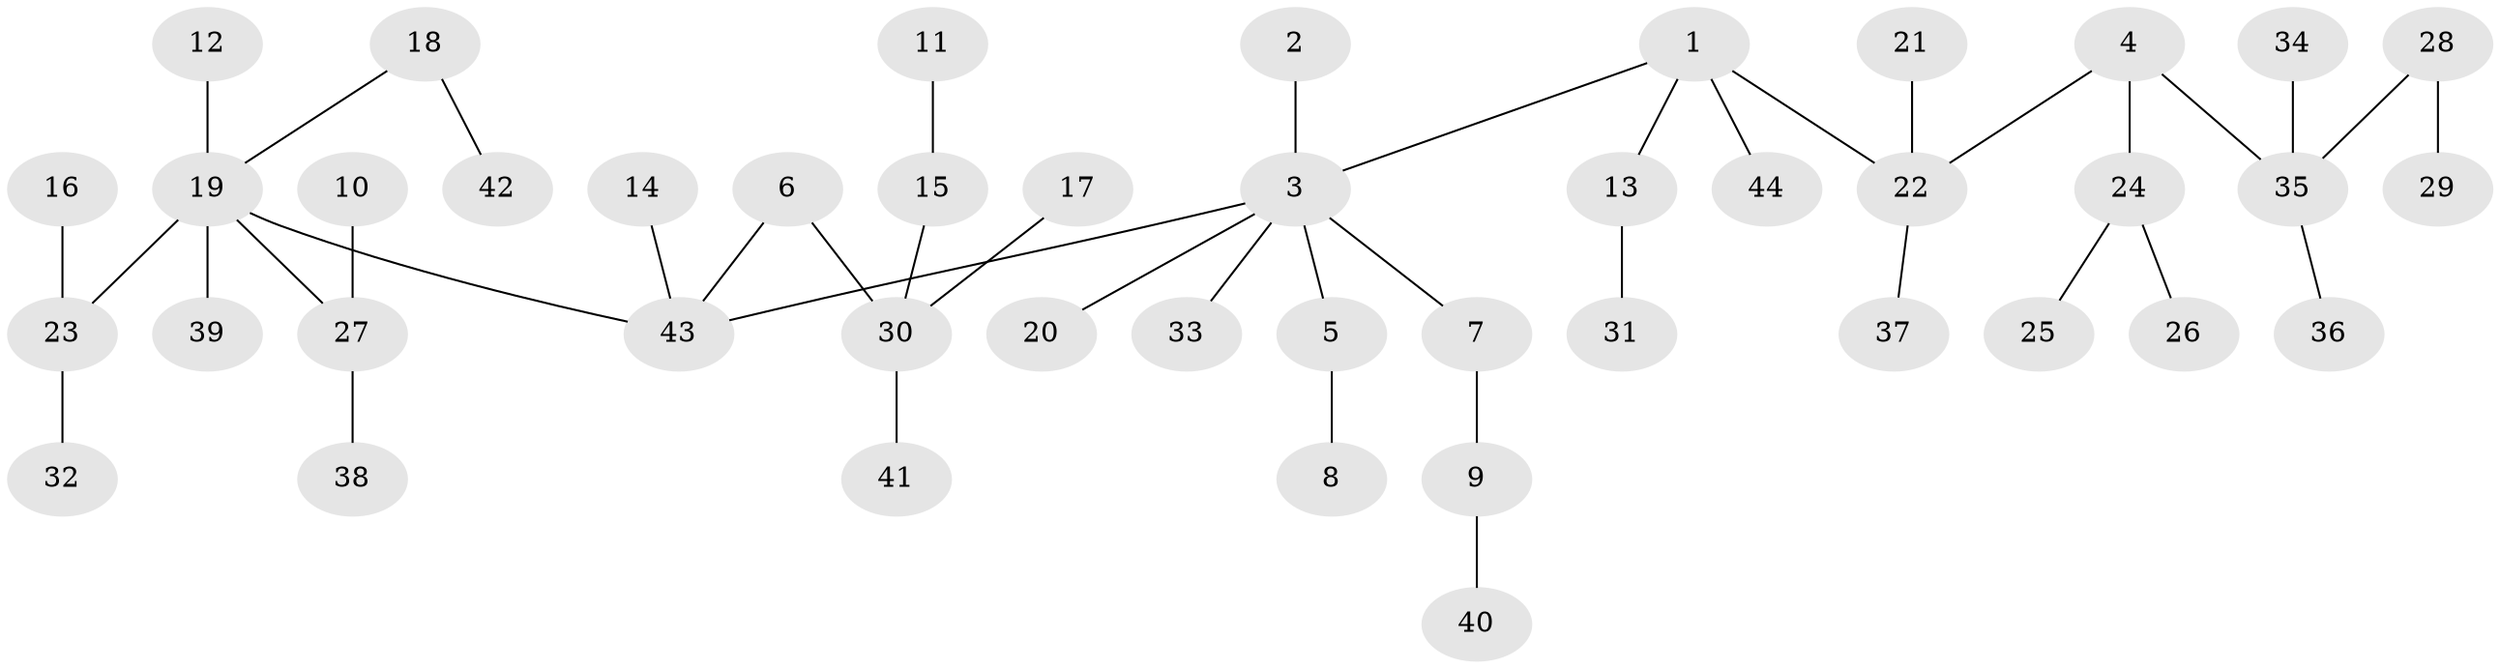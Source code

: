// original degree distribution, {7: 0.011494252873563218, 4: 0.06896551724137931, 3: 0.10344827586206896, 6: 0.011494252873563218, 2: 0.25287356321839083, 1: 0.5057471264367817, 5: 0.04597701149425287}
// Generated by graph-tools (version 1.1) at 2025/50/03/09/25 03:50:16]
// undirected, 44 vertices, 43 edges
graph export_dot {
graph [start="1"]
  node [color=gray90,style=filled];
  1;
  2;
  3;
  4;
  5;
  6;
  7;
  8;
  9;
  10;
  11;
  12;
  13;
  14;
  15;
  16;
  17;
  18;
  19;
  20;
  21;
  22;
  23;
  24;
  25;
  26;
  27;
  28;
  29;
  30;
  31;
  32;
  33;
  34;
  35;
  36;
  37;
  38;
  39;
  40;
  41;
  42;
  43;
  44;
  1 -- 3 [weight=1.0];
  1 -- 13 [weight=1.0];
  1 -- 22 [weight=1.0];
  1 -- 44 [weight=1.0];
  2 -- 3 [weight=1.0];
  3 -- 5 [weight=1.0];
  3 -- 7 [weight=1.0];
  3 -- 20 [weight=1.0];
  3 -- 33 [weight=1.0];
  3 -- 43 [weight=1.0];
  4 -- 22 [weight=1.0];
  4 -- 24 [weight=1.0];
  4 -- 35 [weight=1.0];
  5 -- 8 [weight=1.0];
  6 -- 30 [weight=1.0];
  6 -- 43 [weight=1.0];
  7 -- 9 [weight=1.0];
  9 -- 40 [weight=1.0];
  10 -- 27 [weight=1.0];
  11 -- 15 [weight=1.0];
  12 -- 19 [weight=1.0];
  13 -- 31 [weight=1.0];
  14 -- 43 [weight=1.0];
  15 -- 30 [weight=1.0];
  16 -- 23 [weight=1.0];
  17 -- 30 [weight=1.0];
  18 -- 19 [weight=1.0];
  18 -- 42 [weight=1.0];
  19 -- 23 [weight=1.0];
  19 -- 27 [weight=1.0];
  19 -- 39 [weight=1.0];
  19 -- 43 [weight=1.0];
  21 -- 22 [weight=1.0];
  22 -- 37 [weight=1.0];
  23 -- 32 [weight=1.0];
  24 -- 25 [weight=1.0];
  24 -- 26 [weight=1.0];
  27 -- 38 [weight=1.0];
  28 -- 29 [weight=1.0];
  28 -- 35 [weight=1.0];
  30 -- 41 [weight=1.0];
  34 -- 35 [weight=1.0];
  35 -- 36 [weight=1.0];
}
